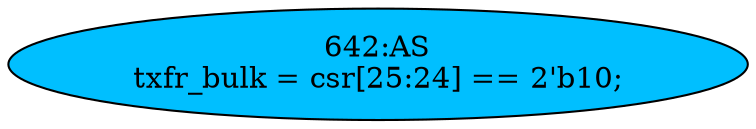 strict digraph "" {
	node [label="\N"];
	"642:AS"	 [ast="<pyverilog.vparser.ast.Assign object at 0x7fae5e0fabd0>",
		def_var="['txfr_bulk']",
		fillcolor=deepskyblue,
		label="642:AS
txfr_bulk = csr[25:24] == 2'b10;",
		statements="[]",
		style=filled,
		typ=Assign,
		use_var="['csr']"];
}
